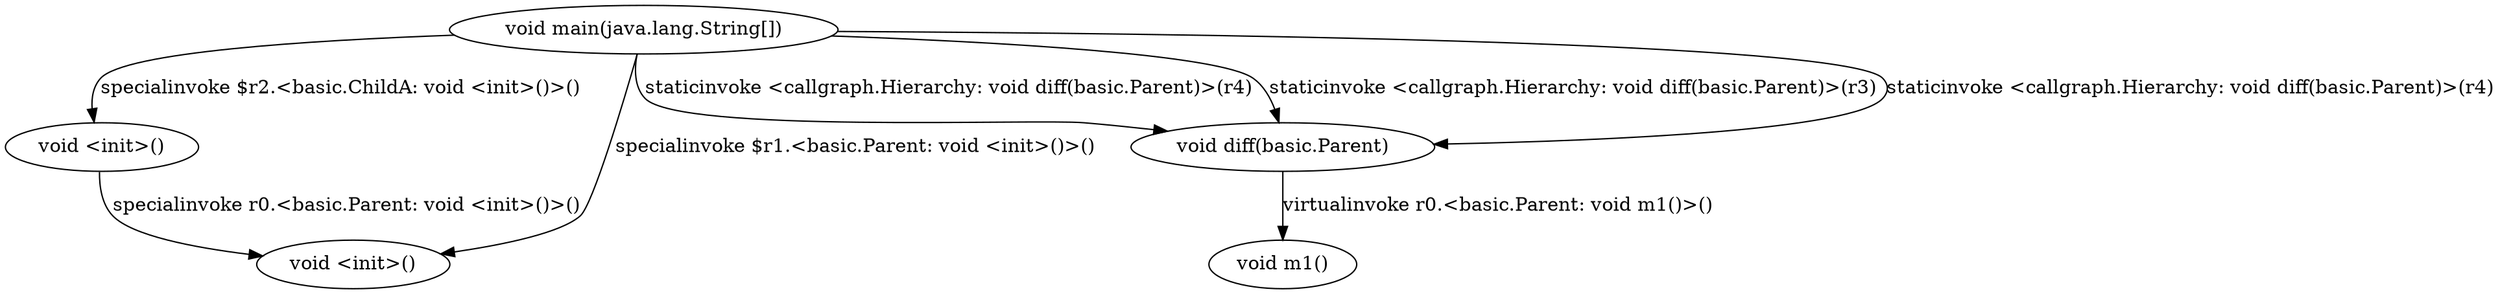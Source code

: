 digraph g {
2[label="void <init>()"]
3[label="void <init>()"]
0[label="void main(java.lang.String[])"]
4[label="void m1()"]
1[label="void diff(basic.Parent)"]
0->1[label="staticinvoke <callgraph.Hierarchy: void diff(basic.Parent)>(r4)"]
0->1[label="staticinvoke <callgraph.Hierarchy: void diff(basic.Parent)>(r3)"]
0->1[label="staticinvoke <callgraph.Hierarchy: void diff(basic.Parent)>(r4)"]
0->2[label="specialinvoke $r2.<basic.ChildA: void <init>()>()"]
0->3[label="specialinvoke $r1.<basic.Parent: void <init>()>()"]
1->4[label="virtualinvoke r0.<basic.Parent: void m1()>()"]
2->3[label="specialinvoke r0.<basic.Parent: void <init>()>()"]
}